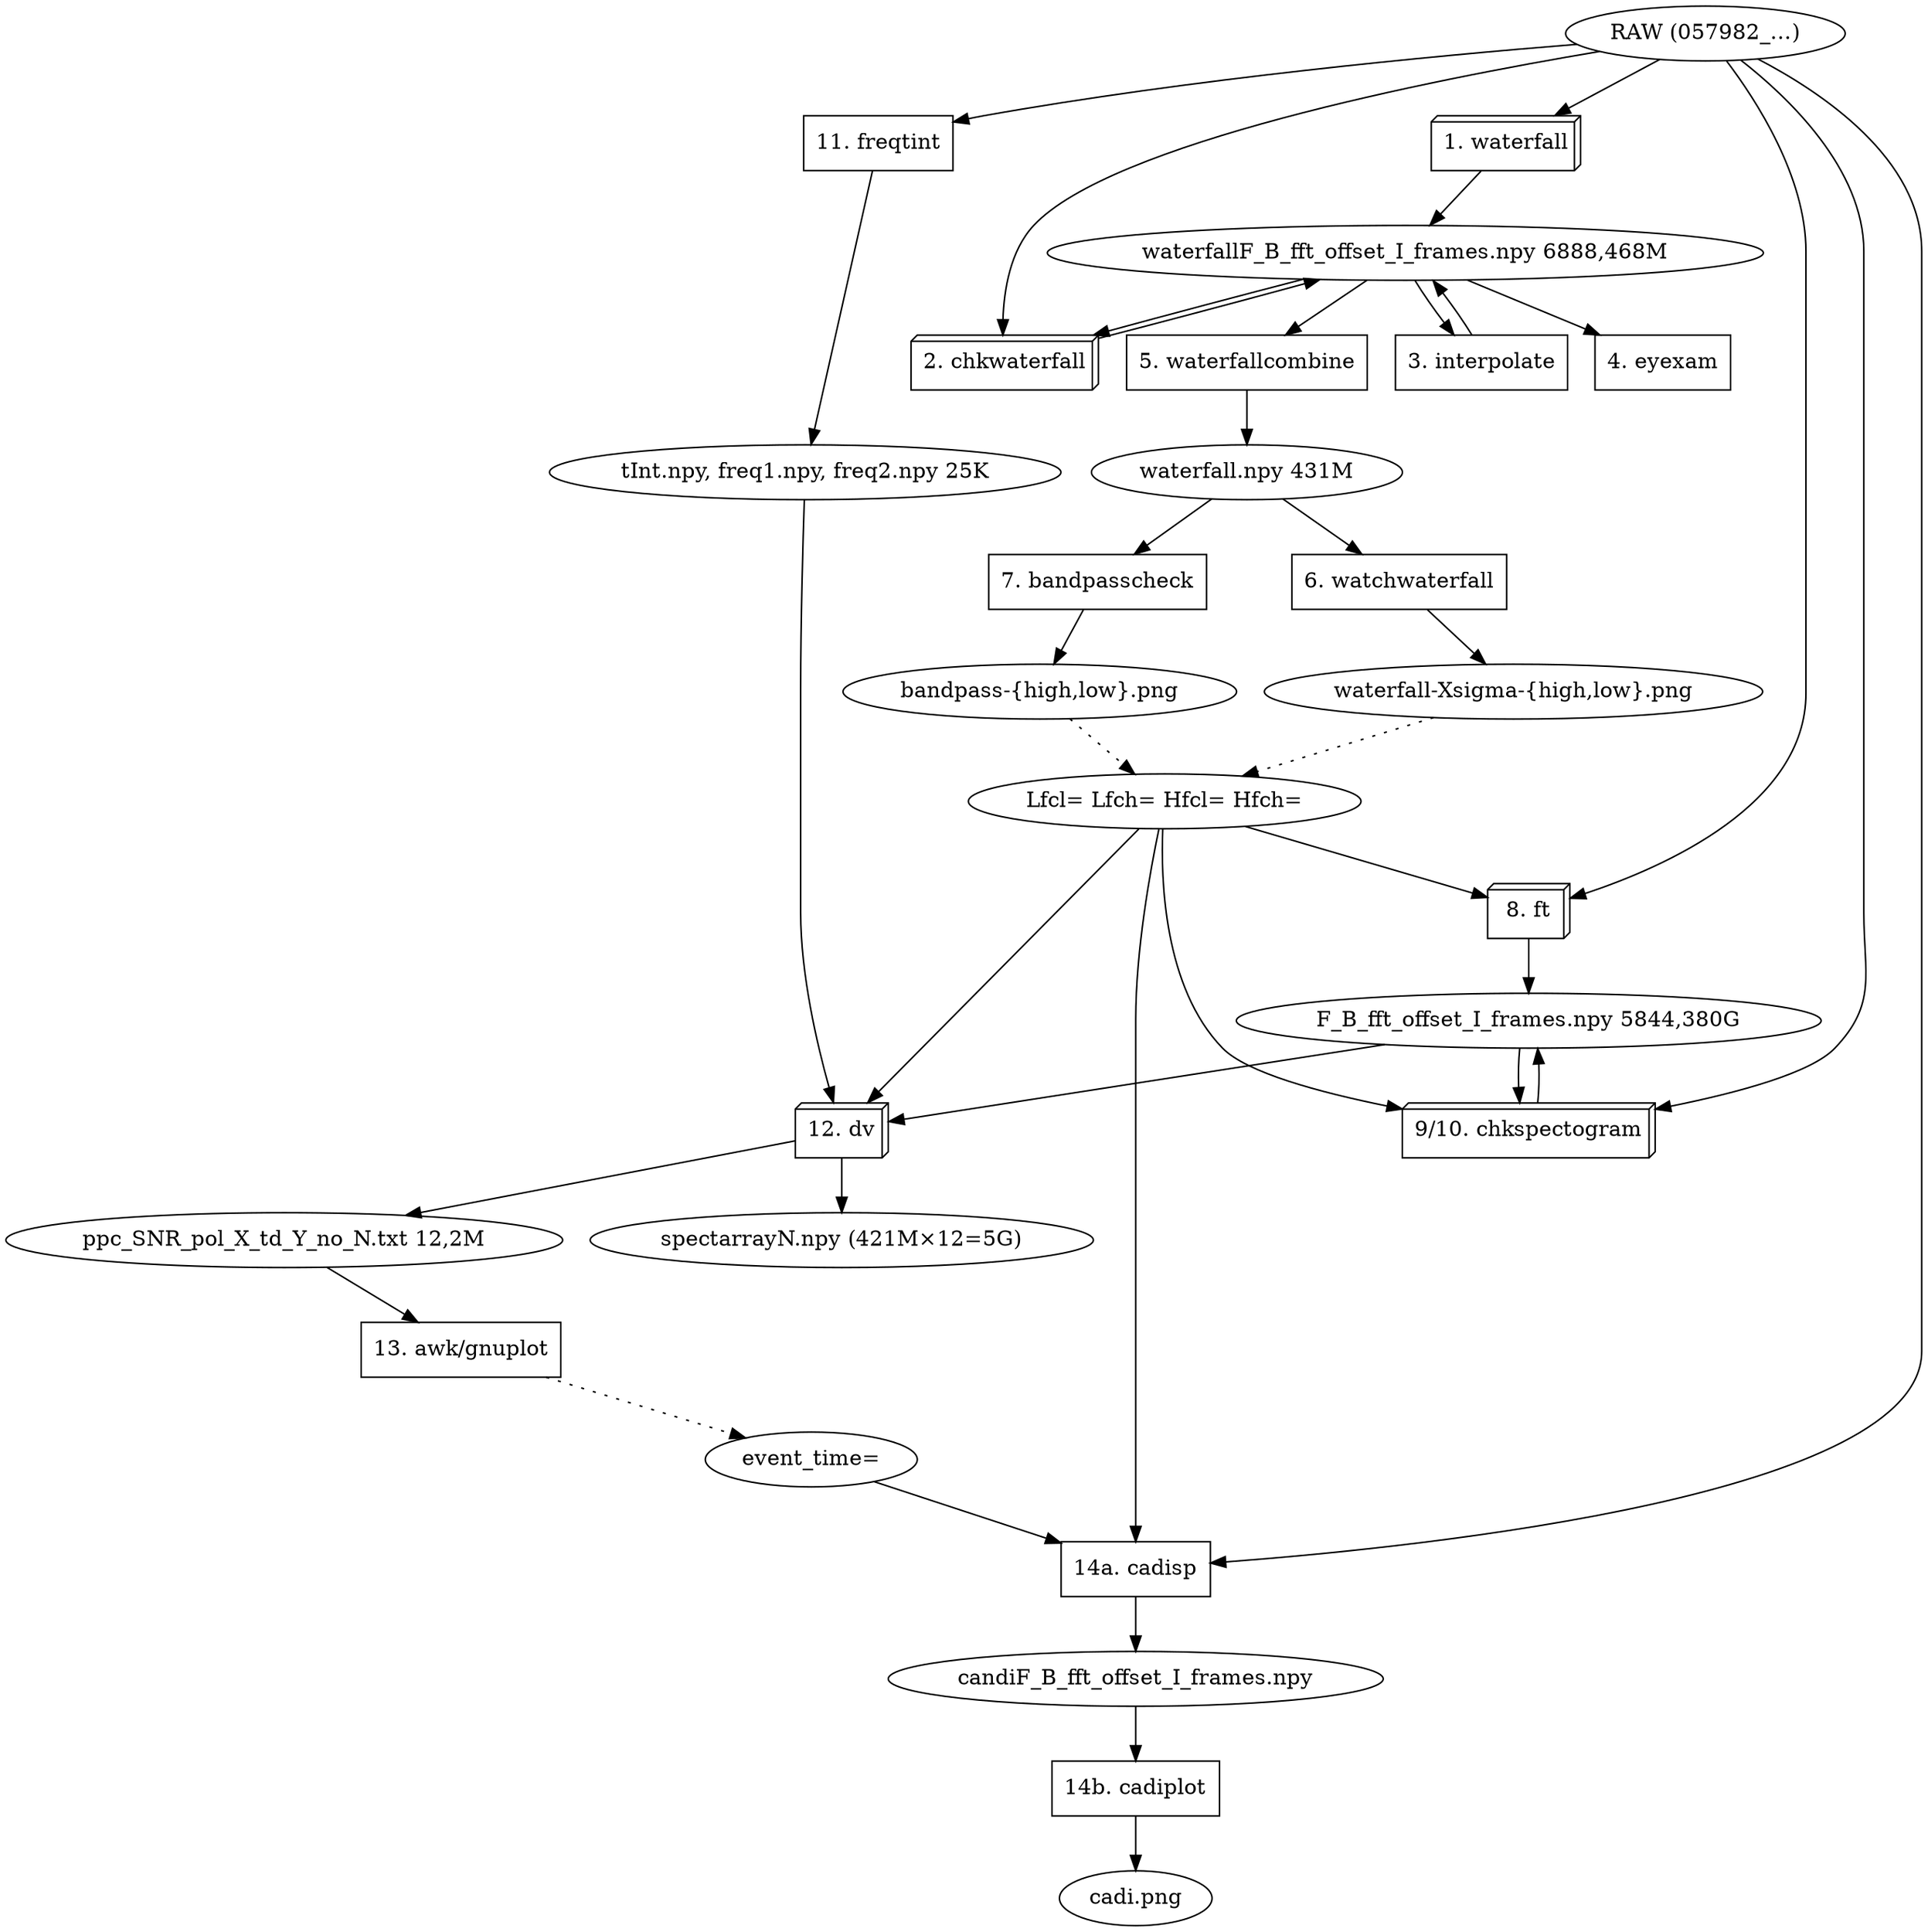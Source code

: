 digraph {
  waterfall        [shape=box3d, label="1. waterfall"];
  chkwaterfall     [shape=box3d, label="2. chkwaterfall"];
  interpolate      [shape=box  , label="3. interpolate"];
  eyexam           [shape=box  , label="4. eyexam"];
  waterfallcombine [shape=box  , label="5. waterfallcombine"];
  watchwaterfall   [shape=box  , label="6. watchwaterfall"];
  bandpasscheck    [shape=box  , label="7. bandpasscheck"];
  ft               [shape=box3d, label="8. ft" ];
  chkspectogram    [shape=box3d, label="9/10. chkspectogram"];
  freqtint         [shape=box  , label="11. freqtint"];
  dv               [shape=box3d, label="12. dv"];
  gnuplot          [shape=box  , label="13. awk/gnuplot"];
  cadisp           [shape=box  , label="14a. cadisp"];
  cadiplot         [shape=box  , label="14b. cadiplot"];

  raw [shape=oval, label="RAW (057982_…)"];
  wf_frames [shape=oval, label="waterfallF_B_fft_offset_I_frames.npy 6888,468M"];
  raw -> waterfall -> wf_frames;
  raw -> chkwaterfall;
  wf_frames -> chkwaterfall -> wf_frames;
  wf_frames -> interpolate -> wf_frames;
  wf_frames -> eyexam;

  wf [shape=oval, label="waterfall.npy 431M"];
  wf_frames -> waterfallcombine -> wf;

  wf_spec_png [shape=oval, label="waterfall-Xsigma-{high,low}.png"];
  wf -> watchwaterfall -> wf_spec_png;

  bp_png [shape=oval, label="bandpass-{high,low}.png"];
  wf -> bandpasscheck -> bp_png;

  ft_frames [shape=oval, label="F_B_fft_offset_I_frames.npy 5844,380G"];
  fclimits [shape=oval, label="Lfcl= Lfch= Hfcl= Hfch="];
  fclimits -> ft;
  raw -> ft -> ft_frames;

  fclimits -> chkspectogram;
  raw -> chkspectogram;
  ft_frames -> chkspectogram -> ft_frames;
  // ft_frames -> eyexam [label="adjust glob"];
  // ft_frames -> interpolate [label="adjust glob"];
  // interpolate -> ft_frames;

  fti_npy [shape=oval, label="tInt.npy, freq1.npy, freq2.npy 25K"];
  raw -> freqtint -> fti_npy;

  ft_frames -> dv;
  fti_npy -> dv;
  spectarray [shape=oval, label="spectarrayN.npy (421M×12=5G)"];
  ppc [shape=oval, label="ppc_SNR_pol_X_td_Y_no_N.txt 12,2M"];
  fclimits -> dv;
  dv -> spectarray;
  dv -> ppc;

  evtime [shape=oval, label="event_time="];
  ppc -> gnuplot;
  gnuplot -> evtime [style=dotted];

  caspect [shape=oval, label="candiF_B_fft_offset_I_frames.npy"];
  fclimits -> cadisp;
  evtime -> cadisp;
  raw -> cadisp -> caspect;

  cadi_png [shape=oval, label="cadi.png"];
  caspect -> cadiplot -> cadi_png;

  bp_png -> fclimits [style=dotted];
  wf_spec_png -> fclimits [style=dotted];
}

